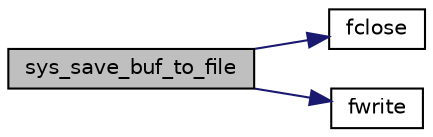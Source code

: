 digraph "sys_save_buf_to_file"
{
 // LATEX_PDF_SIZE
  edge [fontname="Helvetica",fontsize="10",labelfontname="Helvetica",labelfontsize="10"];
  node [fontname="Helvetica",fontsize="10",shape=record];
  rankdir="LR";
  Node1 [label="sys_save_buf_to_file",height=0.2,width=0.4,color="black", fillcolor="grey75", style="filled", fontcolor="black",tooltip=" "];
  Node1 -> Node2 [color="midnightblue",fontsize="10",style="solid",fontname="Helvetica"];
  Node2 [label="fclose",height=0.2,width=0.4,color="black", fillcolor="white", style="filled",URL="$gen__test_8m.html#a14e2cbac46a5d611bf112b1f4beb7021",tooltip=" "];
  Node1 -> Node3 [color="midnightblue",fontsize="10",style="solid",fontname="Helvetica"];
  Node3 [label="fwrite",height=0.2,width=0.4,color="black", fillcolor="white", style="filled",URL="$gen__test_8m.html#a8e50d67d4be6daacbf6522b5950a6a4d",tooltip=" "];
}
